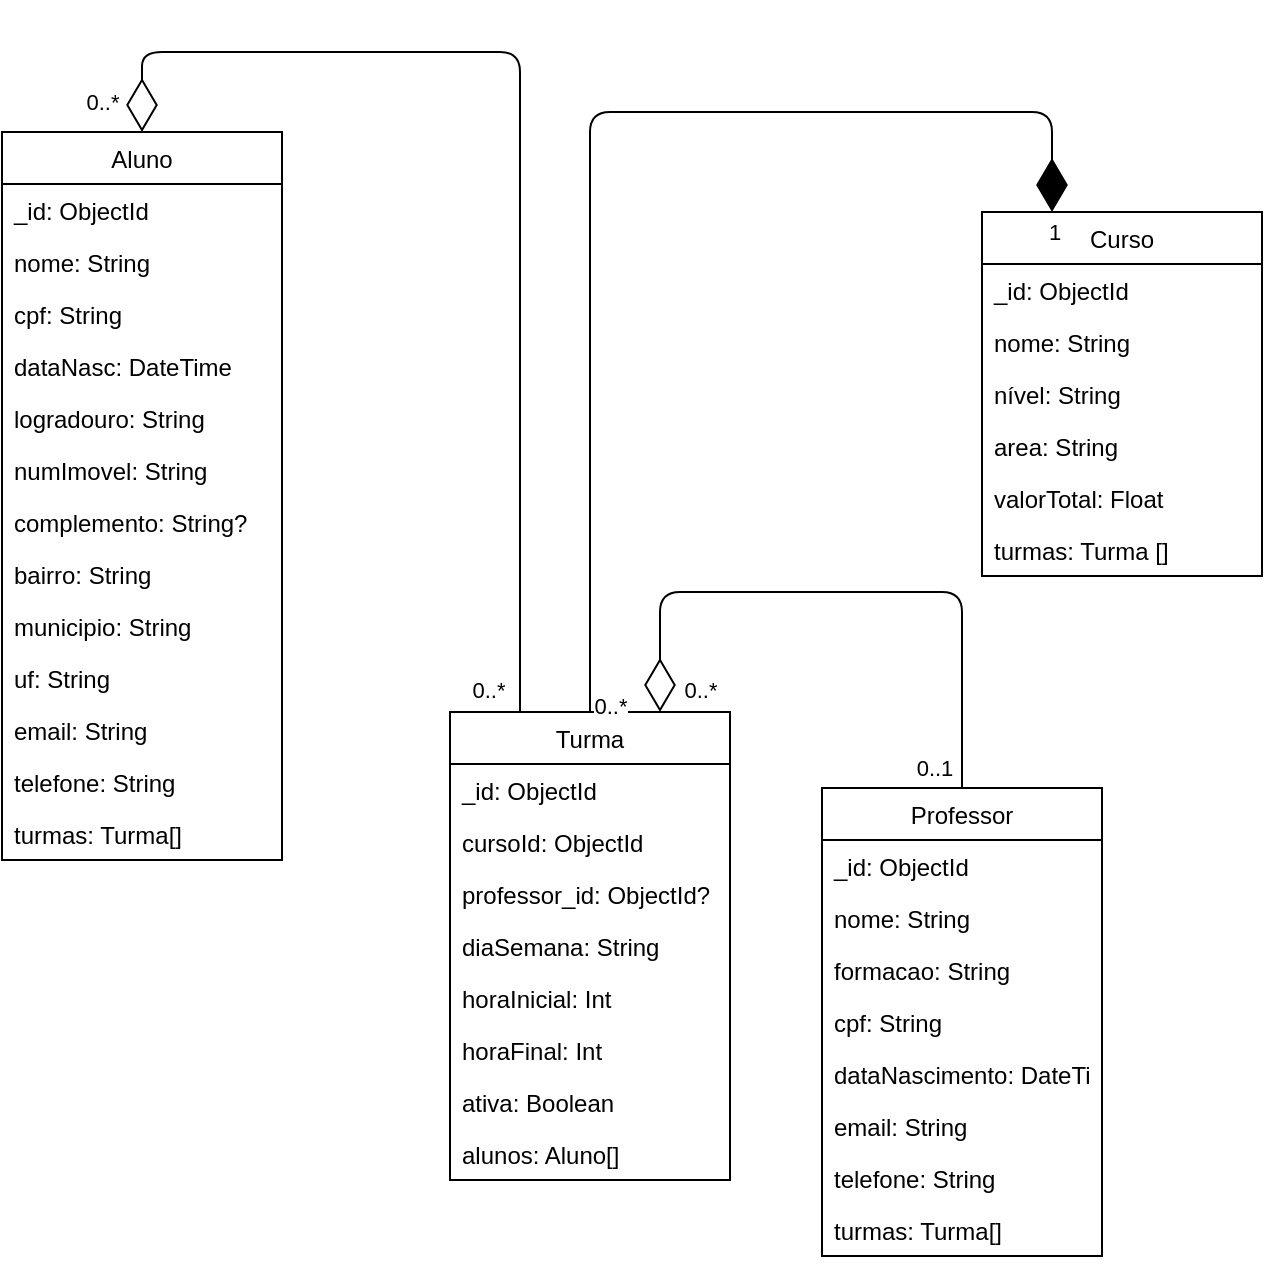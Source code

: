 <mxfile>
    <diagram id="152BjeGtEMQYIoAYCLux" name="Página-2">
        <mxGraphModel dx="827" dy="1776" grid="1" gridSize="10" guides="1" tooltips="1" connect="1" arrows="1" fold="1" page="1" pageScale="1" pageWidth="827" pageHeight="1169" math="0" shadow="0">
            <root>
                <mxCell id="0"/>
                <mxCell id="1" parent="0"/>
                <mxCell id="0gI-wqP7Y0krN4S964GO-1" value="Aluno" style="swimlane;fontStyle=0;childLayout=stackLayout;horizontal=1;startSize=26;fillColor=none;horizontalStack=0;resizeParent=1;resizeParentMax=0;resizeLast=0;collapsible=1;marginBottom=0;" parent="1" vertex="1">
                    <mxGeometry x="120" y="60" width="140" height="364" as="geometry"/>
                </mxCell>
                <mxCell id="0gI-wqP7Y0krN4S964GO-2" value="_id: ObjectId" style="text;strokeColor=none;fillColor=none;align=left;verticalAlign=top;spacingLeft=4;spacingRight=4;overflow=hidden;rotatable=0;points=[[0,0.5],[1,0.5]];portConstraint=eastwest;" parent="0gI-wqP7Y0krN4S964GO-1" vertex="1">
                    <mxGeometry y="26" width="140" height="26" as="geometry"/>
                </mxCell>
                <mxCell id="0gI-wqP7Y0krN4S964GO-3" value="nome: String" style="text;strokeColor=none;fillColor=none;align=left;verticalAlign=top;spacingLeft=4;spacingRight=4;overflow=hidden;rotatable=0;points=[[0,0.5],[1,0.5]];portConstraint=eastwest;" parent="0gI-wqP7Y0krN4S964GO-1" vertex="1">
                    <mxGeometry y="52" width="140" height="26" as="geometry"/>
                </mxCell>
                <mxCell id="0gI-wqP7Y0krN4S964GO-4" value="cpf: String" style="text;strokeColor=none;fillColor=none;align=left;verticalAlign=top;spacingLeft=4;spacingRight=4;overflow=hidden;rotatable=0;points=[[0,0.5],[1,0.5]];portConstraint=eastwest;" parent="0gI-wqP7Y0krN4S964GO-1" vertex="1">
                    <mxGeometry y="78" width="140" height="26" as="geometry"/>
                </mxCell>
                <mxCell id="0gI-wqP7Y0krN4S964GO-22" value="dataNasc: DateTime" style="text;strokeColor=none;fillColor=none;align=left;verticalAlign=top;spacingLeft=4;spacingRight=4;overflow=hidden;rotatable=0;points=[[0,0.5],[1,0.5]];portConstraint=eastwest;" parent="0gI-wqP7Y0krN4S964GO-1" vertex="1">
                    <mxGeometry y="104" width="140" height="26" as="geometry"/>
                </mxCell>
                <mxCell id="0gI-wqP7Y0krN4S964GO-17" value="logradouro: String" style="text;strokeColor=none;fillColor=none;align=left;verticalAlign=top;spacingLeft=4;spacingRight=4;overflow=hidden;rotatable=0;points=[[0,0.5],[1,0.5]];portConstraint=eastwest;" parent="0gI-wqP7Y0krN4S964GO-1" vertex="1">
                    <mxGeometry y="130" width="140" height="26" as="geometry"/>
                </mxCell>
                <mxCell id="0gI-wqP7Y0krN4S964GO-18" value="numImovel: String" style="text;strokeColor=none;fillColor=none;align=left;verticalAlign=top;spacingLeft=4;spacingRight=4;overflow=hidden;rotatable=0;points=[[0,0.5],[1,0.5]];portConstraint=eastwest;" parent="0gI-wqP7Y0krN4S964GO-1" vertex="1">
                    <mxGeometry y="156" width="140" height="26" as="geometry"/>
                </mxCell>
                <mxCell id="0gI-wqP7Y0krN4S964GO-19" value="complemento: String?" style="text;strokeColor=none;fillColor=none;align=left;verticalAlign=top;spacingLeft=4;spacingRight=4;overflow=hidden;rotatable=0;points=[[0,0.5],[1,0.5]];portConstraint=eastwest;" parent="0gI-wqP7Y0krN4S964GO-1" vertex="1">
                    <mxGeometry y="182" width="140" height="26" as="geometry"/>
                </mxCell>
                <mxCell id="0gI-wqP7Y0krN4S964GO-21" value="bairro: String" style="text;strokeColor=none;fillColor=none;align=left;verticalAlign=top;spacingLeft=4;spacingRight=4;overflow=hidden;rotatable=0;points=[[0,0.5],[1,0.5]];portConstraint=eastwest;" parent="0gI-wqP7Y0krN4S964GO-1" vertex="1">
                    <mxGeometry y="208" width="140" height="26" as="geometry"/>
                </mxCell>
                <mxCell id="0gI-wqP7Y0krN4S964GO-23" value="municipio: String" style="text;strokeColor=none;fillColor=none;align=left;verticalAlign=top;spacingLeft=4;spacingRight=4;overflow=hidden;rotatable=0;points=[[0,0.5],[1,0.5]];portConstraint=eastwest;" parent="0gI-wqP7Y0krN4S964GO-1" vertex="1">
                    <mxGeometry y="234" width="140" height="26" as="geometry"/>
                </mxCell>
                <mxCell id="0gI-wqP7Y0krN4S964GO-24" value="uf: String" style="text;strokeColor=none;fillColor=none;align=left;verticalAlign=top;spacingLeft=4;spacingRight=4;overflow=hidden;rotatable=0;points=[[0,0.5],[1,0.5]];portConstraint=eastwest;" parent="0gI-wqP7Y0krN4S964GO-1" vertex="1">
                    <mxGeometry y="260" width="140" height="26" as="geometry"/>
                </mxCell>
                <mxCell id="0gI-wqP7Y0krN4S964GO-25" value="email: String" style="text;strokeColor=none;fillColor=none;align=left;verticalAlign=top;spacingLeft=4;spacingRight=4;overflow=hidden;rotatable=0;points=[[0,0.5],[1,0.5]];portConstraint=eastwest;" parent="0gI-wqP7Y0krN4S964GO-1" vertex="1">
                    <mxGeometry y="286" width="140" height="26" as="geometry"/>
                </mxCell>
                <mxCell id="IDLpFxBPaA5HNVDg-PIH-6" value="telefone: String" style="text;strokeColor=none;fillColor=none;align=left;verticalAlign=top;spacingLeft=4;spacingRight=4;overflow=hidden;rotatable=0;points=[[0,0.5],[1,0.5]];portConstraint=eastwest;" parent="0gI-wqP7Y0krN4S964GO-1" vertex="1">
                    <mxGeometry y="312" width="140" height="26" as="geometry"/>
                </mxCell>
                <mxCell id="0gI-wqP7Y0krN4S964GO-26" value="turmas: Turma[]" style="text;strokeColor=none;fillColor=none;align=left;verticalAlign=top;spacingLeft=4;spacingRight=4;overflow=hidden;rotatable=0;points=[[0,0.5],[1,0.5]];portConstraint=eastwest;" parent="0gI-wqP7Y0krN4S964GO-1" vertex="1">
                    <mxGeometry y="338" width="140" height="26" as="geometry"/>
                </mxCell>
                <mxCell id="0gI-wqP7Y0krN4S964GO-5" value="Curso" style="swimlane;fontStyle=0;childLayout=stackLayout;horizontal=1;startSize=26;fillColor=none;horizontalStack=0;resizeParent=1;resizeParentMax=0;resizeLast=0;collapsible=1;marginBottom=0;" parent="1" vertex="1">
                    <mxGeometry x="610" y="100" width="140" height="182" as="geometry"/>
                </mxCell>
                <mxCell id="0gI-wqP7Y0krN4S964GO-6" value="_id: ObjectId" style="text;strokeColor=none;fillColor=none;align=left;verticalAlign=top;spacingLeft=4;spacingRight=4;overflow=hidden;rotatable=0;points=[[0,0.5],[1,0.5]];portConstraint=eastwest;" parent="0gI-wqP7Y0krN4S964GO-5" vertex="1">
                    <mxGeometry y="26" width="140" height="26" as="geometry"/>
                </mxCell>
                <mxCell id="0gI-wqP7Y0krN4S964GO-7" value="nome: String" style="text;strokeColor=none;fillColor=none;align=left;verticalAlign=top;spacingLeft=4;spacingRight=4;overflow=hidden;rotatable=0;points=[[0,0.5],[1,0.5]];portConstraint=eastwest;" parent="0gI-wqP7Y0krN4S964GO-5" vertex="1">
                    <mxGeometry y="52" width="140" height="26" as="geometry"/>
                </mxCell>
                <mxCell id="0gI-wqP7Y0krN4S964GO-8" value="nível: String" style="text;strokeColor=none;fillColor=none;align=left;verticalAlign=top;spacingLeft=4;spacingRight=4;overflow=hidden;rotatable=0;points=[[0,0.5],[1,0.5]];portConstraint=eastwest;" parent="0gI-wqP7Y0krN4S964GO-5" vertex="1">
                    <mxGeometry y="78" width="140" height="26" as="geometry"/>
                </mxCell>
                <mxCell id="0gI-wqP7Y0krN4S964GO-40" value="area: String" style="text;strokeColor=none;fillColor=none;align=left;verticalAlign=top;spacingLeft=4;spacingRight=4;overflow=hidden;rotatable=0;points=[[0,0.5],[1,0.5]];portConstraint=eastwest;" parent="0gI-wqP7Y0krN4S964GO-5" vertex="1">
                    <mxGeometry y="104" width="140" height="26" as="geometry"/>
                </mxCell>
                <mxCell id="4" value="valorTotal: Float" style="text;strokeColor=none;fillColor=none;align=left;verticalAlign=top;spacingLeft=4;spacingRight=4;overflow=hidden;rotatable=0;points=[[0,0.5],[1,0.5]];portConstraint=eastwest;" vertex="1" parent="0gI-wqP7Y0krN4S964GO-5">
                    <mxGeometry y="130" width="140" height="26" as="geometry"/>
                </mxCell>
                <mxCell id="3" value="turmas: Turma []" style="text;strokeColor=none;fillColor=none;align=left;verticalAlign=top;spacingLeft=4;spacingRight=4;overflow=hidden;rotatable=0;points=[[0,0.5],[1,0.5]];portConstraint=eastwest;" vertex="1" parent="0gI-wqP7Y0krN4S964GO-5">
                    <mxGeometry y="156" width="140" height="26" as="geometry"/>
                </mxCell>
                <mxCell id="0gI-wqP7Y0krN4S964GO-9" value="Turma" style="swimlane;fontStyle=0;childLayout=stackLayout;horizontal=1;startSize=26;fillColor=none;horizontalStack=0;resizeParent=1;resizeParentMax=0;resizeLast=0;collapsible=1;marginBottom=0;" parent="1" vertex="1">
                    <mxGeometry x="344" y="350" width="140" height="234" as="geometry"/>
                </mxCell>
                <mxCell id="0gI-wqP7Y0krN4S964GO-10" value="_id: ObjectId" style="text;strokeColor=none;fillColor=none;align=left;verticalAlign=top;spacingLeft=4;spacingRight=4;overflow=hidden;rotatable=0;points=[[0,0.5],[1,0.5]];portConstraint=eastwest;" parent="0gI-wqP7Y0krN4S964GO-9" vertex="1">
                    <mxGeometry y="26" width="140" height="26" as="geometry"/>
                </mxCell>
                <mxCell id="0gI-wqP7Y0krN4S964GO-41" value="cursoId: ObjectId" style="text;strokeColor=none;fillColor=none;align=left;verticalAlign=top;spacingLeft=4;spacingRight=4;overflow=hidden;rotatable=0;points=[[0,0.5],[1,0.5]];portConstraint=eastwest;" parent="0gI-wqP7Y0krN4S964GO-9" vertex="1">
                    <mxGeometry y="52" width="140" height="26" as="geometry"/>
                </mxCell>
                <mxCell id="IDLpFxBPaA5HNVDg-PIH-8" value="professor_id: ObjectId?" style="text;strokeColor=none;fillColor=none;align=left;verticalAlign=top;spacingLeft=4;spacingRight=4;overflow=hidden;rotatable=0;points=[[0,0.5],[1,0.5]];portConstraint=eastwest;" parent="0gI-wqP7Y0krN4S964GO-9" vertex="1">
                    <mxGeometry y="78" width="140" height="26" as="geometry"/>
                </mxCell>
                <mxCell id="0gI-wqP7Y0krN4S964GO-11" value="diaSemana: String" style="text;strokeColor=none;fillColor=none;align=left;verticalAlign=top;spacingLeft=4;spacingRight=4;overflow=hidden;rotatable=0;points=[[0,0.5],[1,0.5]];portConstraint=eastwest;" parent="0gI-wqP7Y0krN4S964GO-9" vertex="1">
                    <mxGeometry y="104" width="140" height="26" as="geometry"/>
                </mxCell>
                <mxCell id="0gI-wqP7Y0krN4S964GO-12" value="horaInicial: Int" style="text;strokeColor=none;fillColor=none;align=left;verticalAlign=top;spacingLeft=4;spacingRight=4;overflow=hidden;rotatable=0;points=[[0,0.5],[1,0.5]];portConstraint=eastwest;" parent="0gI-wqP7Y0krN4S964GO-9" vertex="1">
                    <mxGeometry y="130" width="140" height="26" as="geometry"/>
                </mxCell>
                <mxCell id="IDLpFxBPaA5HNVDg-PIH-7" value="horaFinal: Int" style="text;strokeColor=none;fillColor=none;align=left;verticalAlign=top;spacingLeft=4;spacingRight=4;overflow=hidden;rotatable=0;points=[[0,0.5],[1,0.5]];portConstraint=eastwest;" parent="0gI-wqP7Y0krN4S964GO-9" vertex="1">
                    <mxGeometry y="156" width="140" height="26" as="geometry"/>
                </mxCell>
                <mxCell id="IDLpFxBPaA5HNVDg-PIH-9" value="ativa: Boolean" style="text;strokeColor=none;fillColor=none;align=left;verticalAlign=top;spacingLeft=4;spacingRight=4;overflow=hidden;rotatable=0;points=[[0,0.5],[1,0.5]];portConstraint=eastwest;" parent="0gI-wqP7Y0krN4S964GO-9" vertex="1">
                    <mxGeometry y="182" width="140" height="26" as="geometry"/>
                </mxCell>
                <mxCell id="5" value="alunos: Aluno[]" style="text;strokeColor=none;fillColor=none;align=left;verticalAlign=top;spacingLeft=4;spacingRight=4;overflow=hidden;rotatable=0;points=[[0,0.5],[1,0.5]];portConstraint=eastwest;" vertex="1" parent="0gI-wqP7Y0krN4S964GO-9">
                    <mxGeometry y="208" width="140" height="26" as="geometry"/>
                </mxCell>
                <mxCell id="0gI-wqP7Y0krN4S964GO-27" value="Professor" style="swimlane;fontStyle=0;childLayout=stackLayout;horizontal=1;startSize=26;fillColor=none;horizontalStack=0;resizeParent=1;resizeParentMax=0;resizeLast=0;collapsible=1;marginBottom=0;" parent="1" vertex="1">
                    <mxGeometry x="530" y="388" width="140" height="234" as="geometry"/>
                </mxCell>
                <mxCell id="0gI-wqP7Y0krN4S964GO-28" value="_id: ObjectId" style="text;strokeColor=none;fillColor=none;align=left;verticalAlign=top;spacingLeft=4;spacingRight=4;overflow=hidden;rotatable=0;points=[[0,0.5],[1,0.5]];portConstraint=eastwest;" parent="0gI-wqP7Y0krN4S964GO-27" vertex="1">
                    <mxGeometry y="26" width="140" height="26" as="geometry"/>
                </mxCell>
                <mxCell id="0gI-wqP7Y0krN4S964GO-29" value="nome: String" style="text;strokeColor=none;fillColor=none;align=left;verticalAlign=top;spacingLeft=4;spacingRight=4;overflow=hidden;rotatable=0;points=[[0,0.5],[1,0.5]];portConstraint=eastwest;" parent="0gI-wqP7Y0krN4S964GO-27" vertex="1">
                    <mxGeometry y="52" width="140" height="26" as="geometry"/>
                </mxCell>
                <mxCell id="0gI-wqP7Y0krN4S964GO-30" value="formacao: String" style="text;strokeColor=none;fillColor=none;align=left;verticalAlign=top;spacingLeft=4;spacingRight=4;overflow=hidden;rotatable=0;points=[[0,0.5],[1,0.5]];portConstraint=eastwest;" parent="0gI-wqP7Y0krN4S964GO-27" vertex="1">
                    <mxGeometry y="78" width="140" height="26" as="geometry"/>
                </mxCell>
                <mxCell id="0gI-wqP7Y0krN4S964GO-32" value="cpf: String" style="text;strokeColor=none;fillColor=none;align=left;verticalAlign=top;spacingLeft=4;spacingRight=4;overflow=hidden;rotatable=0;points=[[0,0.5],[1,0.5]];portConstraint=eastwest;" parent="0gI-wqP7Y0krN4S964GO-27" vertex="1">
                    <mxGeometry y="104" width="140" height="26" as="geometry"/>
                </mxCell>
                <mxCell id="0gI-wqP7Y0krN4S964GO-31" value="dataNascimento: DateTime" style="text;strokeColor=none;fillColor=none;align=left;verticalAlign=top;spacingLeft=4;spacingRight=4;overflow=hidden;rotatable=0;points=[[0,0.5],[1,0.5]];portConstraint=eastwest;" parent="0gI-wqP7Y0krN4S964GO-27" vertex="1">
                    <mxGeometry y="130" width="140" height="26" as="geometry"/>
                </mxCell>
                <mxCell id="0gI-wqP7Y0krN4S964GO-38" value="email: String" style="text;strokeColor=none;fillColor=none;align=left;verticalAlign=top;spacingLeft=4;spacingRight=4;overflow=hidden;rotatable=0;points=[[0,0.5],[1,0.5]];portConstraint=eastwest;" parent="0gI-wqP7Y0krN4S964GO-27" vertex="1">
                    <mxGeometry y="156" width="140" height="26" as="geometry"/>
                </mxCell>
                <mxCell id="0gI-wqP7Y0krN4S964GO-39" value="telefone: String" style="text;strokeColor=none;fillColor=none;align=left;verticalAlign=top;spacingLeft=4;spacingRight=4;overflow=hidden;rotatable=0;points=[[0,0.5],[1,0.5]];portConstraint=eastwest;" parent="0gI-wqP7Y0krN4S964GO-27" vertex="1">
                    <mxGeometry y="182" width="140" height="26" as="geometry"/>
                </mxCell>
                <mxCell id="2" value="turmas: Turma[]" style="text;strokeColor=none;fillColor=none;align=left;verticalAlign=top;spacingLeft=4;spacingRight=4;overflow=hidden;rotatable=0;points=[[0,0.5],[1,0.5]];portConstraint=eastwest;" vertex="1" parent="0gI-wqP7Y0krN4S964GO-27">
                    <mxGeometry y="208" width="140" height="26" as="geometry"/>
                </mxCell>
                <mxCell id="0gI-wqP7Y0krN4S964GO-47" value="" style="endArrow=diamondThin;endFill=1;endSize=24;html=1;entryX=0.25;entryY=0;entryDx=0;entryDy=0;edgeStyle=orthogonalEdgeStyle;exitX=0.5;exitY=0;exitDx=0;exitDy=0;" parent="1" source="0gI-wqP7Y0krN4S964GO-9" target="0gI-wqP7Y0krN4S964GO-5" edge="1">
                    <mxGeometry width="160" relative="1" as="geometry">
                        <mxPoint x="410" y="310" as="sourcePoint"/>
                        <mxPoint x="547" y="130.0" as="targetPoint"/>
                        <Array as="points">
                            <mxPoint x="414" y="50"/>
                            <mxPoint x="645" y="50"/>
                        </Array>
                    </mxGeometry>
                </mxCell>
                <mxCell id="0gI-wqP7Y0krN4S964GO-48" value="0..*" style="edgeLabel;html=1;align=center;verticalAlign=middle;resizable=0;points=[];" parent="0gI-wqP7Y0krN4S964GO-47" vertex="1" connectable="0">
                    <mxGeometry x="-0.277" relative="1" as="geometry">
                        <mxPoint x="10" y="207" as="offset"/>
                    </mxGeometry>
                </mxCell>
                <mxCell id="IDLpFxBPaA5HNVDg-PIH-2" value="1" style="edgeLabel;html=1;align=center;verticalAlign=middle;resizable=0;points=[];" parent="0gI-wqP7Y0krN4S964GO-47" vertex="1" connectable="0">
                    <mxGeometry x="0.349" relative="1" as="geometry">
                        <mxPoint x="140" y="60" as="offset"/>
                    </mxGeometry>
                </mxCell>
                <mxCell id="0gI-wqP7Y0krN4S964GO-49" value="" style="endArrow=diamondThin;endFill=0;endSize=24;html=1;entryX=0.5;entryY=0;entryDx=0;entryDy=0;exitX=0.25;exitY=0;exitDx=0;exitDy=0;edgeStyle=orthogonalEdgeStyle;" parent="1" source="0gI-wqP7Y0krN4S964GO-9" target="0gI-wqP7Y0krN4S964GO-1" edge="1">
                    <mxGeometry width="160" relative="1" as="geometry">
                        <mxPoint x="370" y="410" as="sourcePoint"/>
                        <mxPoint x="210" y="410" as="targetPoint"/>
                        <Array as="points">
                            <mxPoint x="379" y="20"/>
                            <mxPoint x="190" y="20"/>
                        </Array>
                    </mxGeometry>
                </mxCell>
                <mxCell id="0gI-wqP7Y0krN4S964GO-50" value="0..*" style="edgeLabel;html=1;align=center;verticalAlign=middle;resizable=0;points=[];" parent="0gI-wqP7Y0krN4S964GO-49" vertex="1" connectable="0">
                    <mxGeometry x="-0.517" relative="1" as="geometry">
                        <mxPoint x="-209" y="-170" as="offset"/>
                    </mxGeometry>
                </mxCell>
                <mxCell id="IDLpFxBPaA5HNVDg-PIH-1" value="0..*" style="edgeLabel;html=1;align=center;verticalAlign=middle;resizable=0;points=[];" parent="1" vertex="1" connectable="0">
                    <mxGeometry x="189.996" y="90.0" as="geometry">
                        <mxPoint x="173" y="249" as="offset"/>
                    </mxGeometry>
                </mxCell>
                <mxCell id="IDLpFxBPaA5HNVDg-PIH-3" value="" style="endArrow=diamondThin;endFill=0;endSize=24;html=1;entryX=0.75;entryY=0;entryDx=0;entryDy=0;exitX=0.5;exitY=0;exitDx=0;exitDy=0;edgeStyle=orthogonalEdgeStyle;" parent="1" source="0gI-wqP7Y0krN4S964GO-27" target="0gI-wqP7Y0krN4S964GO-9" edge="1">
                    <mxGeometry width="160" relative="1" as="geometry">
                        <mxPoint x="470" y="260" as="sourcePoint"/>
                        <mxPoint x="630" y="260" as="targetPoint"/>
                        <Array as="points">
                            <mxPoint x="600" y="290"/>
                            <mxPoint x="449" y="290"/>
                        </Array>
                    </mxGeometry>
                </mxCell>
                <mxCell id="IDLpFxBPaA5HNVDg-PIH-4" value="0..*" style="edgeLabel;html=1;align=center;verticalAlign=middle;resizable=0;points=[];" parent="IDLpFxBPaA5HNVDg-PIH-3" vertex="1" connectable="0">
                    <mxGeometry x="0.228" relative="1" as="geometry">
                        <mxPoint x="-40" y="49" as="offset"/>
                    </mxGeometry>
                </mxCell>
                <mxCell id="IDLpFxBPaA5HNVDg-PIH-5" value="0..1" style="edgeLabel;html=1;align=center;verticalAlign=middle;resizable=0;points=[];" parent="1" vertex="1" connectable="0">
                    <mxGeometry x="586" y="378.0" as="geometry"/>
                </mxCell>
            </root>
        </mxGraphModel>
    </diagram>
</mxfile>